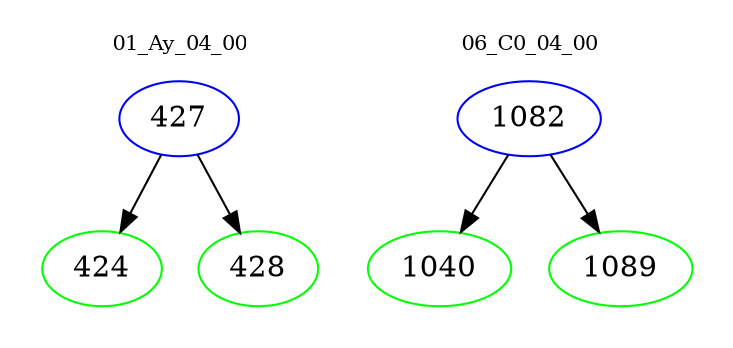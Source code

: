 digraph{
subgraph cluster_0 {
color = white
label = "01_Ay_04_00";
fontsize=10;
T0_427 [label="427", color="blue"]
T0_427 -> T0_424 [color="black"]
T0_424 [label="424", color="green"]
T0_427 -> T0_428 [color="black"]
T0_428 [label="428", color="green"]
}
subgraph cluster_1 {
color = white
label = "06_C0_04_00";
fontsize=10;
T1_1082 [label="1082", color="blue"]
T1_1082 -> T1_1040 [color="black"]
T1_1040 [label="1040", color="green"]
T1_1082 -> T1_1089 [color="black"]
T1_1089 [label="1089", color="green"]
}
}
